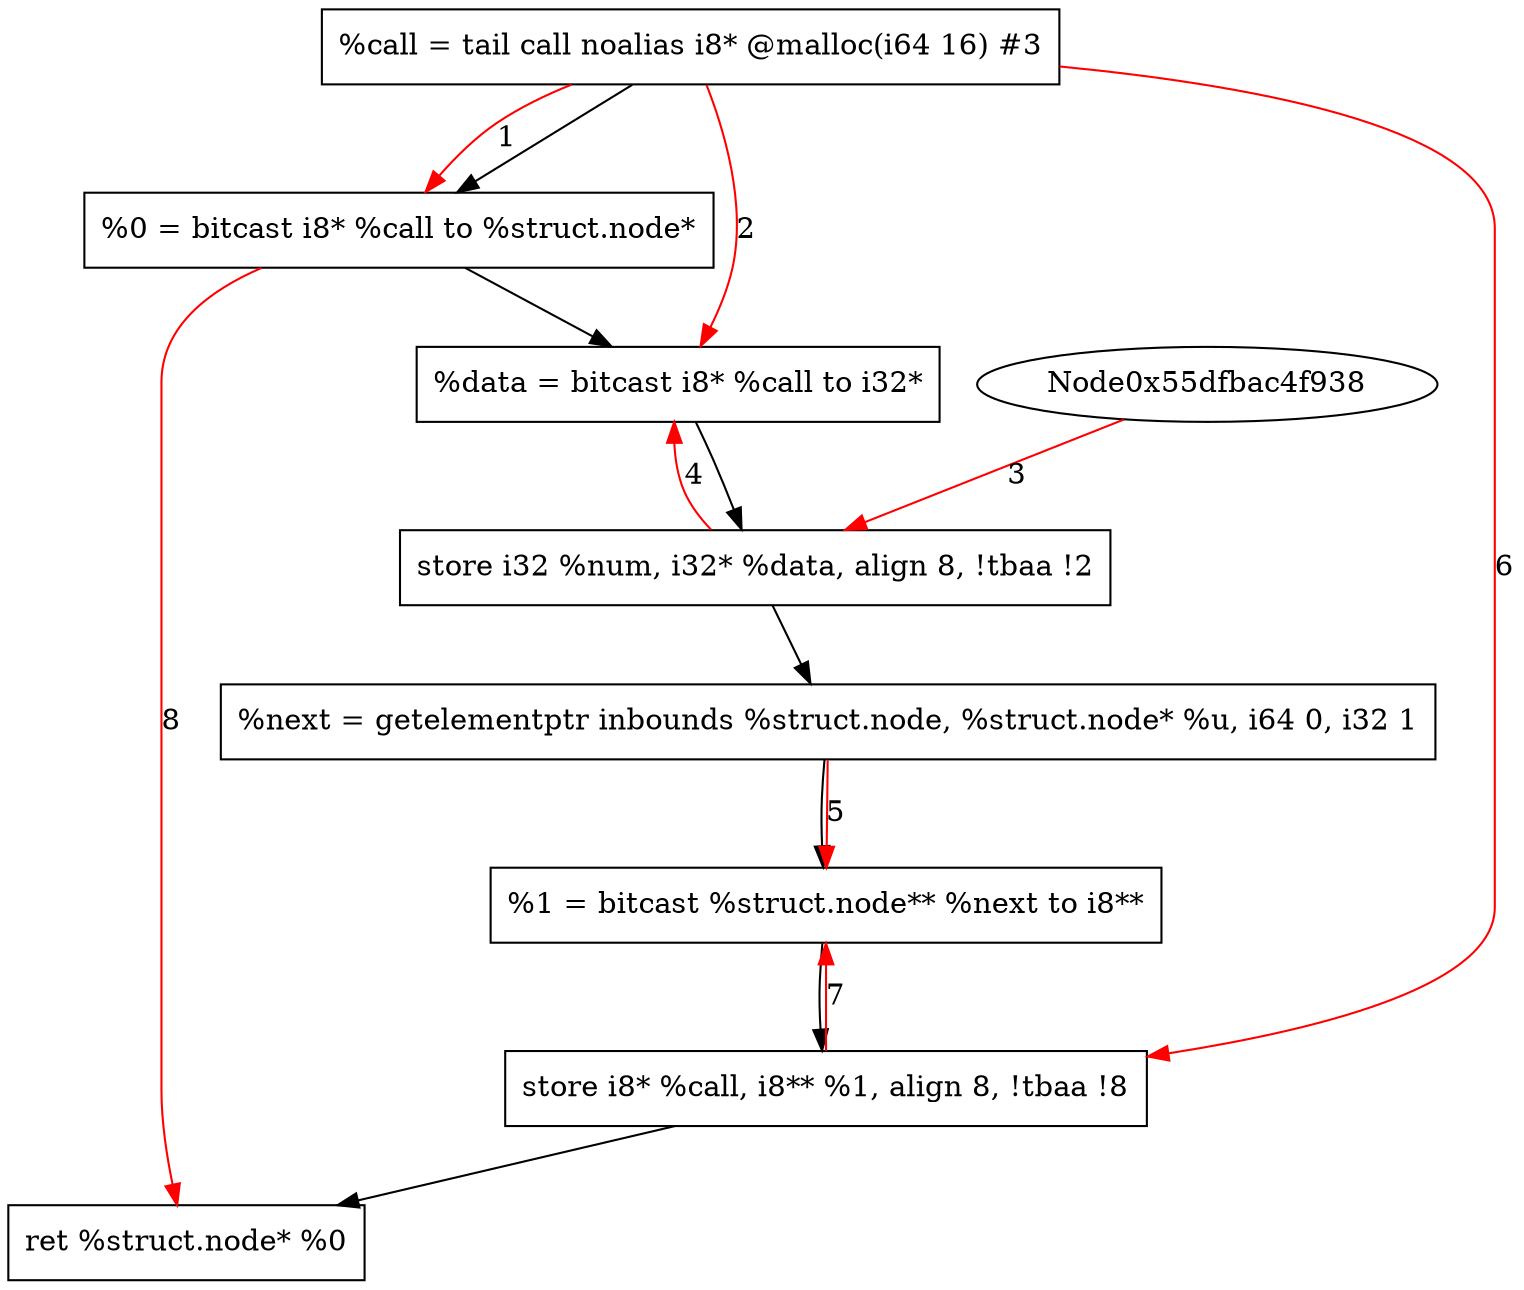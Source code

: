 digraph "CDFG for'func' function" {
	Node0x55dfbac56e40[shape=record, label="  %call = tail call noalias i8* @malloc(i64 16) #3"]
	Node0x55dfbac56da8[shape=record, label="  %0 = bitcast i8* %call to %struct.node*"]
	Node0x55dfbac608d8[shape=record, label="  %data = bitcast i8* %call to i32*"]
	Node0x55dfbac60970[shape=record, label="  store i32 %num, i32* %data, align 8, !tbaa !2"]
	Node0x55dfbac60a08[shape=record, label="  %next = getelementptr inbounds %struct.node, %struct.node* %u, i64 0, i32 1"]
	Node0x55dfbac60a98[shape=record, label="  %1 = bitcast %struct.node** %next to i8**"]
	Node0x55dfbac60b30[shape=record, label="  store i8* %call, i8** %1, align 8, !tbaa !8"]
	Node0x55dfbac60b98[shape=record, label="  ret %struct.node* %0"]
	Node0x55dfbac56e40 -> Node0x55dfbac56da8
	Node0x55dfbac56da8 -> Node0x55dfbac608d8
	Node0x55dfbac608d8 -> Node0x55dfbac60970
	Node0x55dfbac60970 -> Node0x55dfbac60a08
	Node0x55dfbac60a08 -> Node0x55dfbac60a98
	Node0x55dfbac60a98 -> Node0x55dfbac60b30
	Node0x55dfbac60b30 -> Node0x55dfbac60b98
edge [color=red]
	Node0x55dfbac56e40 -> Node0x55dfbac56da8[label="1"]
	Node0x55dfbac56e40 -> Node0x55dfbac608d8[label="2"]
	Node0x55dfbac4f938 -> Node0x55dfbac60970[label="3"]
	Node0x55dfbac60970 -> Node0x55dfbac608d8[label="4"]
	Node0x55dfbac60a08 -> Node0x55dfbac60a98[label="5"]
	Node0x55dfbac56e40 -> Node0x55dfbac60b30[label="6"]
	Node0x55dfbac60b30 -> Node0x55dfbac60a98[label="7"]
	Node0x55dfbac56da8 -> Node0x55dfbac60b98[label="8"]
}
